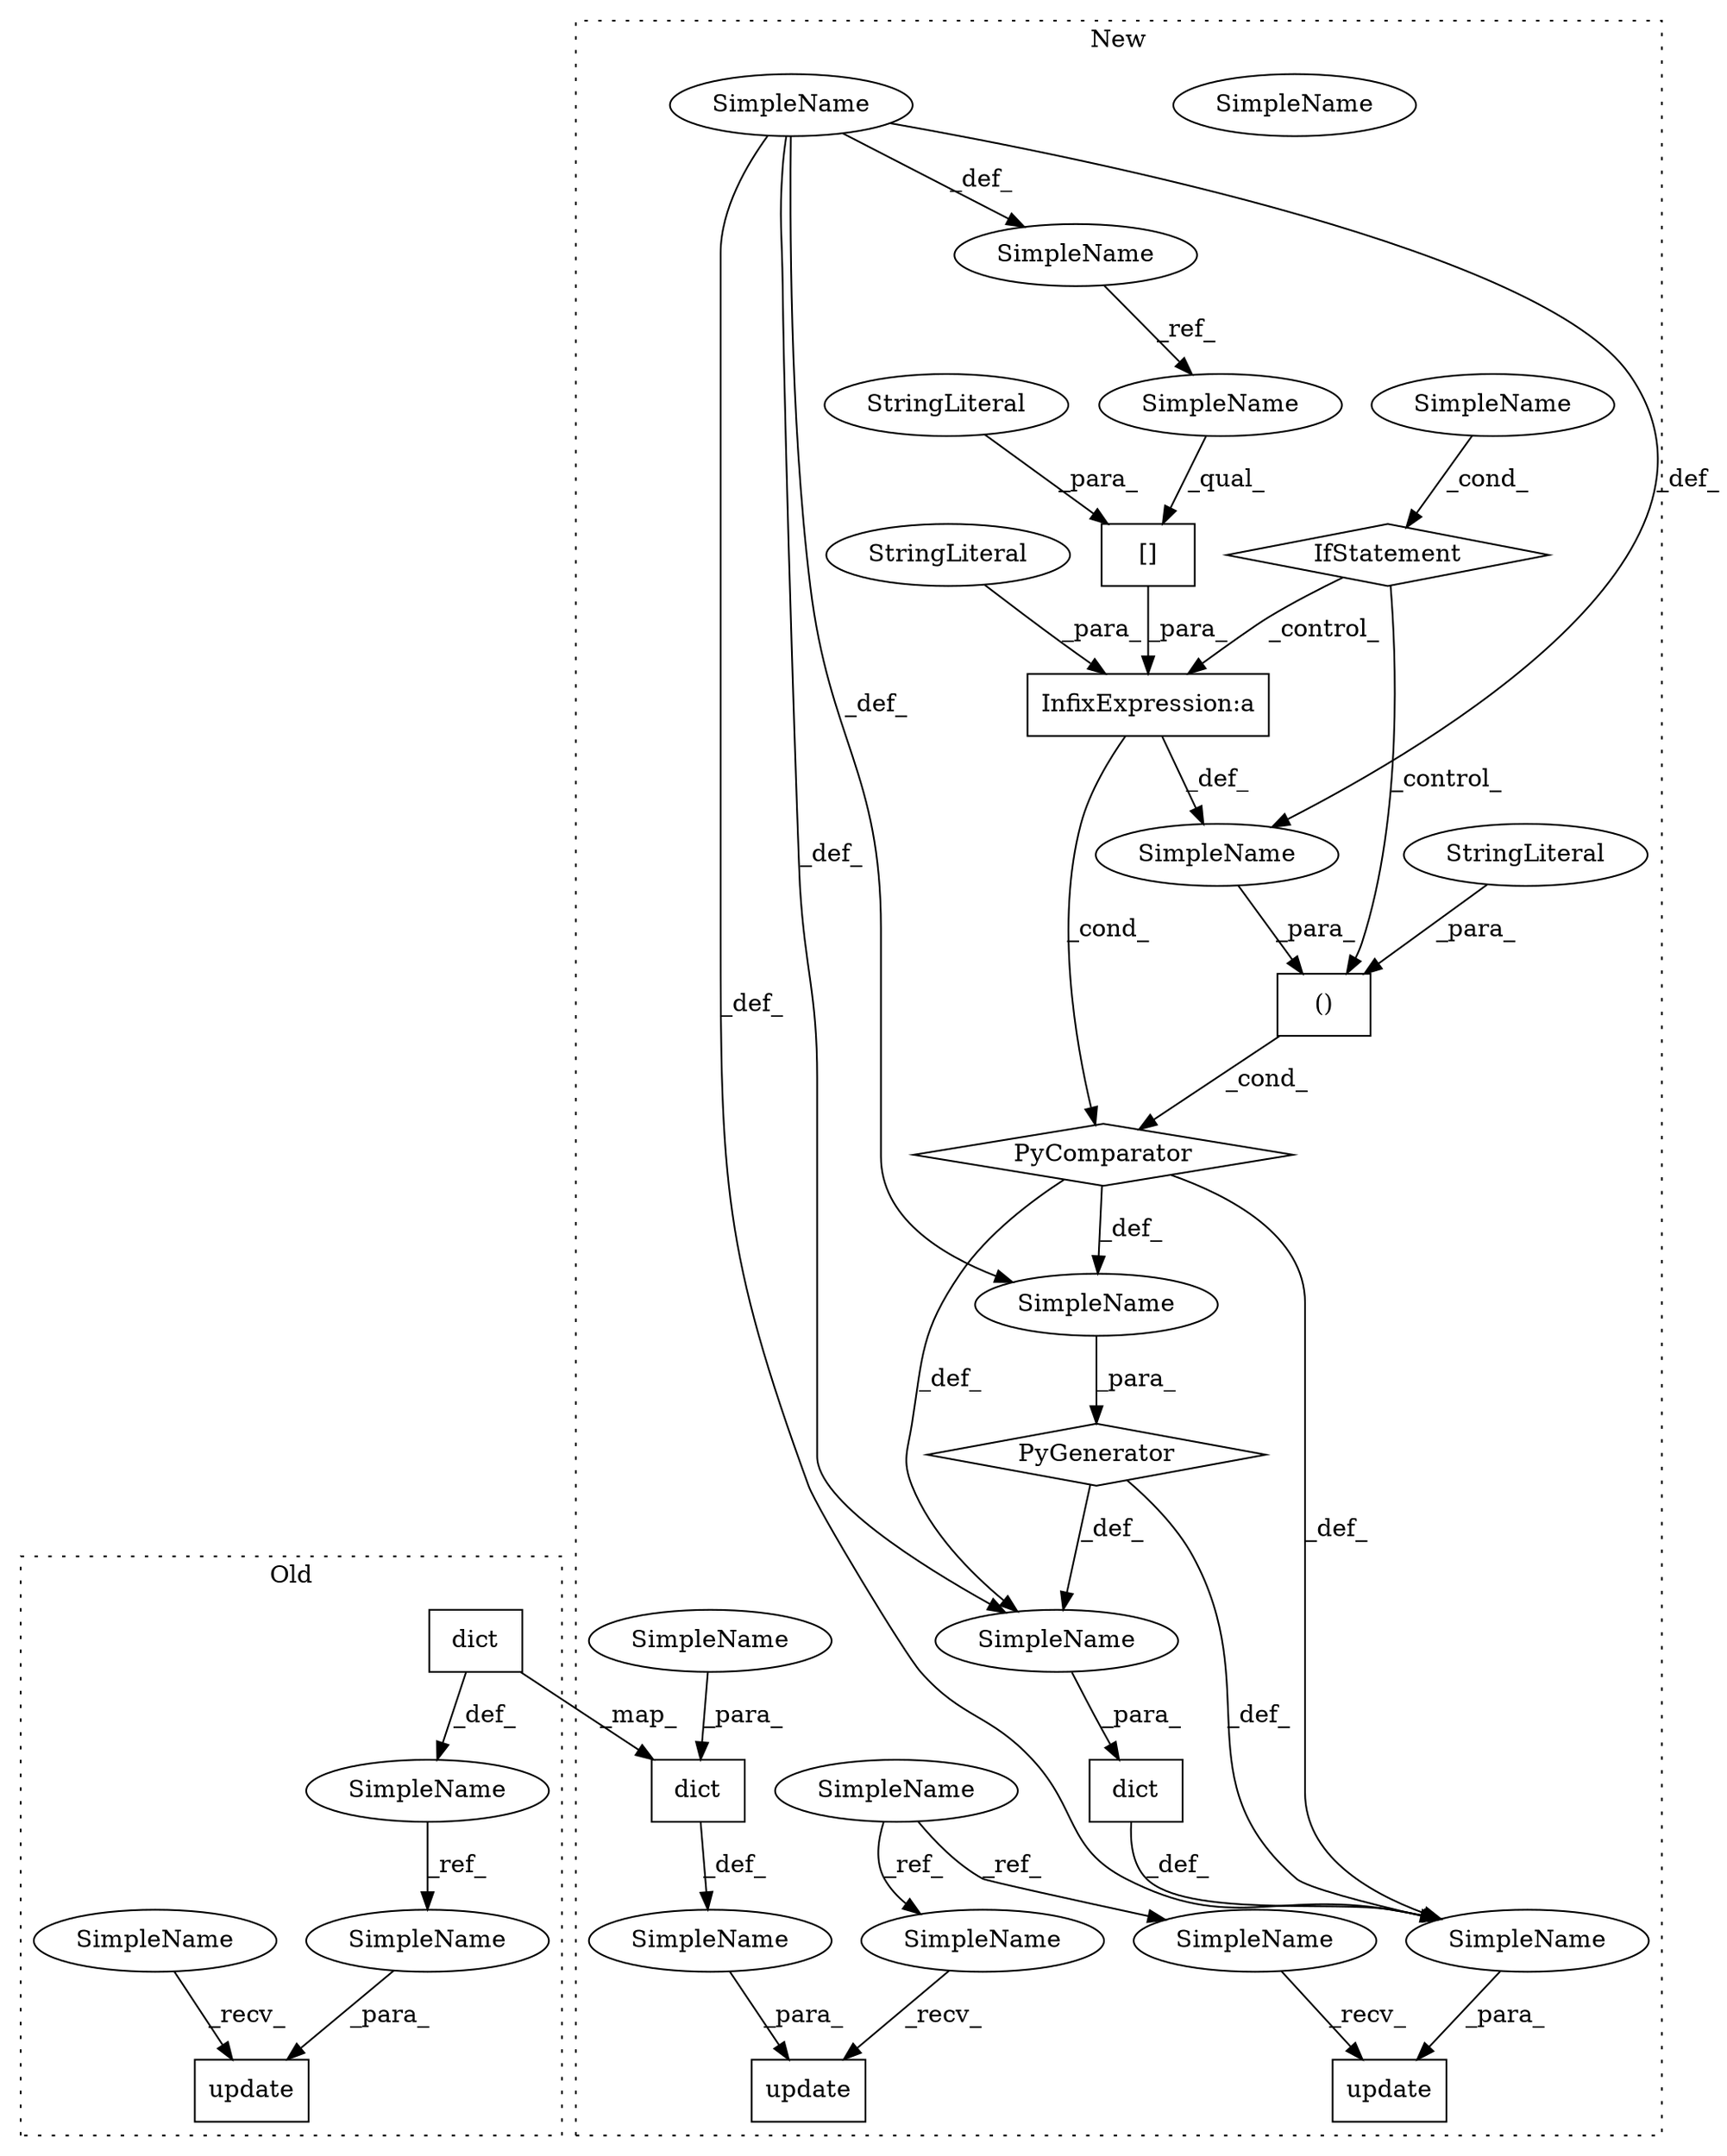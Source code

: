 digraph G {
subgraph cluster0 {
1 [label="dict" a="32" s="343,502" l="19,-8" shape="box"];
5 [label="SimpleName" a="42" s="335" l="7" shape="ellipse"];
6 [label="update" a="32" s="506,520" l="7,1" shape="box"];
27 [label="SimpleName" a="42" s="513" l="7" shape="ellipse"];
31 [label="SimpleName" a="42" s="500" l="5" shape="ellipse"];
label = "Old";
style="dotted";
}
subgraph cluster1 {
2 [label="dict" a="32" s="356,510" l="19,-8" shape="box"];
3 [label="SimpleName" a="42" s="" l="" shape="ellipse"];
4 [label="update" a="32" s="349,502" l="7,1" shape="box"];
7 [label="SimpleName" a="42" s="231" l="5" shape="ellipse"];
8 [label="SimpleName" a="42" s="" l="" shape="ellipse"];
9 [label="update" a="32" s="515,666" l="7,1" shape="box"];
10 [label="()" a="106" s="541" l="42" shape="box"];
11 [label="InfixExpression:a" a="27" s="551" l="3" shape="box"];
12 [label="StringLiteral" a="45" s="542" l="9" shape="ellipse"];
13 [label="PyComparator" a="113" s="642" l="21" shape="diamond"];
14 [label="[]" a="2" s="554,561" l="2,1" shape="box"];
15 [label="IfStatement" a="25" s="642" l="21" shape="diamond"];
16 [label="SimpleName" a="42" s="658" l="5" shape="ellipse"];
17 [label="SimpleName" a="42" s="" l="" shape="ellipse"];
18 [label="PyGenerator" a="107" s="541" l="133" shape="diamond"];
19 [label="dict" a="32" s="522,674" l="19,-8" shape="box"];
20 [label="SimpleName" a="42" s="" l="" shape="ellipse"];
21 [label="SimpleName" a="42" s="" l="" shape="ellipse"];
22 [label="SimpleName" a="42" s="645" l="1" shape="ellipse"];
23 [label="SimpleName" a="42" s="" l="" shape="ellipse"];
24 [label="StringLiteral" a="45" s="576" l="7" shape="ellipse"];
25 [label="StringLiteral" a="45" s="556" l="5" shape="ellipse"];
26 [label="SimpleName" a="42" s="649" l="5" shape="ellipse"];
28 [label="SimpleName" a="42" s="658" l="5" shape="ellipse"];
29 [label="SimpleName" a="42" s="343" l="5" shape="ellipse"];
30 [label="SimpleName" a="42" s="509" l="5" shape="ellipse"];
32 [label="SimpleName" a="42" s="554" l="1" shape="ellipse"];
label = "New";
style="dotted";
}
1 -> 2 [label="_map_"];
1 -> 5 [label="_def_"];
2 -> 8 [label="_def_"];
3 -> 2 [label="_para_"];
5 -> 27 [label="_ref_"];
7 -> 29 [label="_ref_"];
7 -> 30 [label="_ref_"];
8 -> 4 [label="_para_"];
10 -> 13 [label="_cond_"];
11 -> 13 [label="_cond_"];
11 -> 23 [label="_def_"];
12 -> 11 [label="_para_"];
13 -> 21 [label="_def_"];
13 -> 17 [label="_def_"];
13 -> 20 [label="_def_"];
14 -> 11 [label="_para_"];
15 -> 10 [label="_control_"];
15 -> 11 [label="_control_"];
17 -> 18 [label="_para_"];
18 -> 20 [label="_def_"];
18 -> 21 [label="_def_"];
19 -> 21 [label="_def_"];
20 -> 19 [label="_para_"];
21 -> 9 [label="_para_"];
22 -> 32 [label="_ref_"];
23 -> 10 [label="_para_"];
24 -> 10 [label="_para_"];
25 -> 14 [label="_para_"];
26 -> 23 [label="_def_"];
26 -> 17 [label="_def_"];
26 -> 21 [label="_def_"];
26 -> 22 [label="_def_"];
26 -> 20 [label="_def_"];
27 -> 6 [label="_para_"];
28 -> 15 [label="_cond_"];
29 -> 4 [label="_recv_"];
30 -> 9 [label="_recv_"];
31 -> 6 [label="_recv_"];
32 -> 14 [label="_qual_"];
}